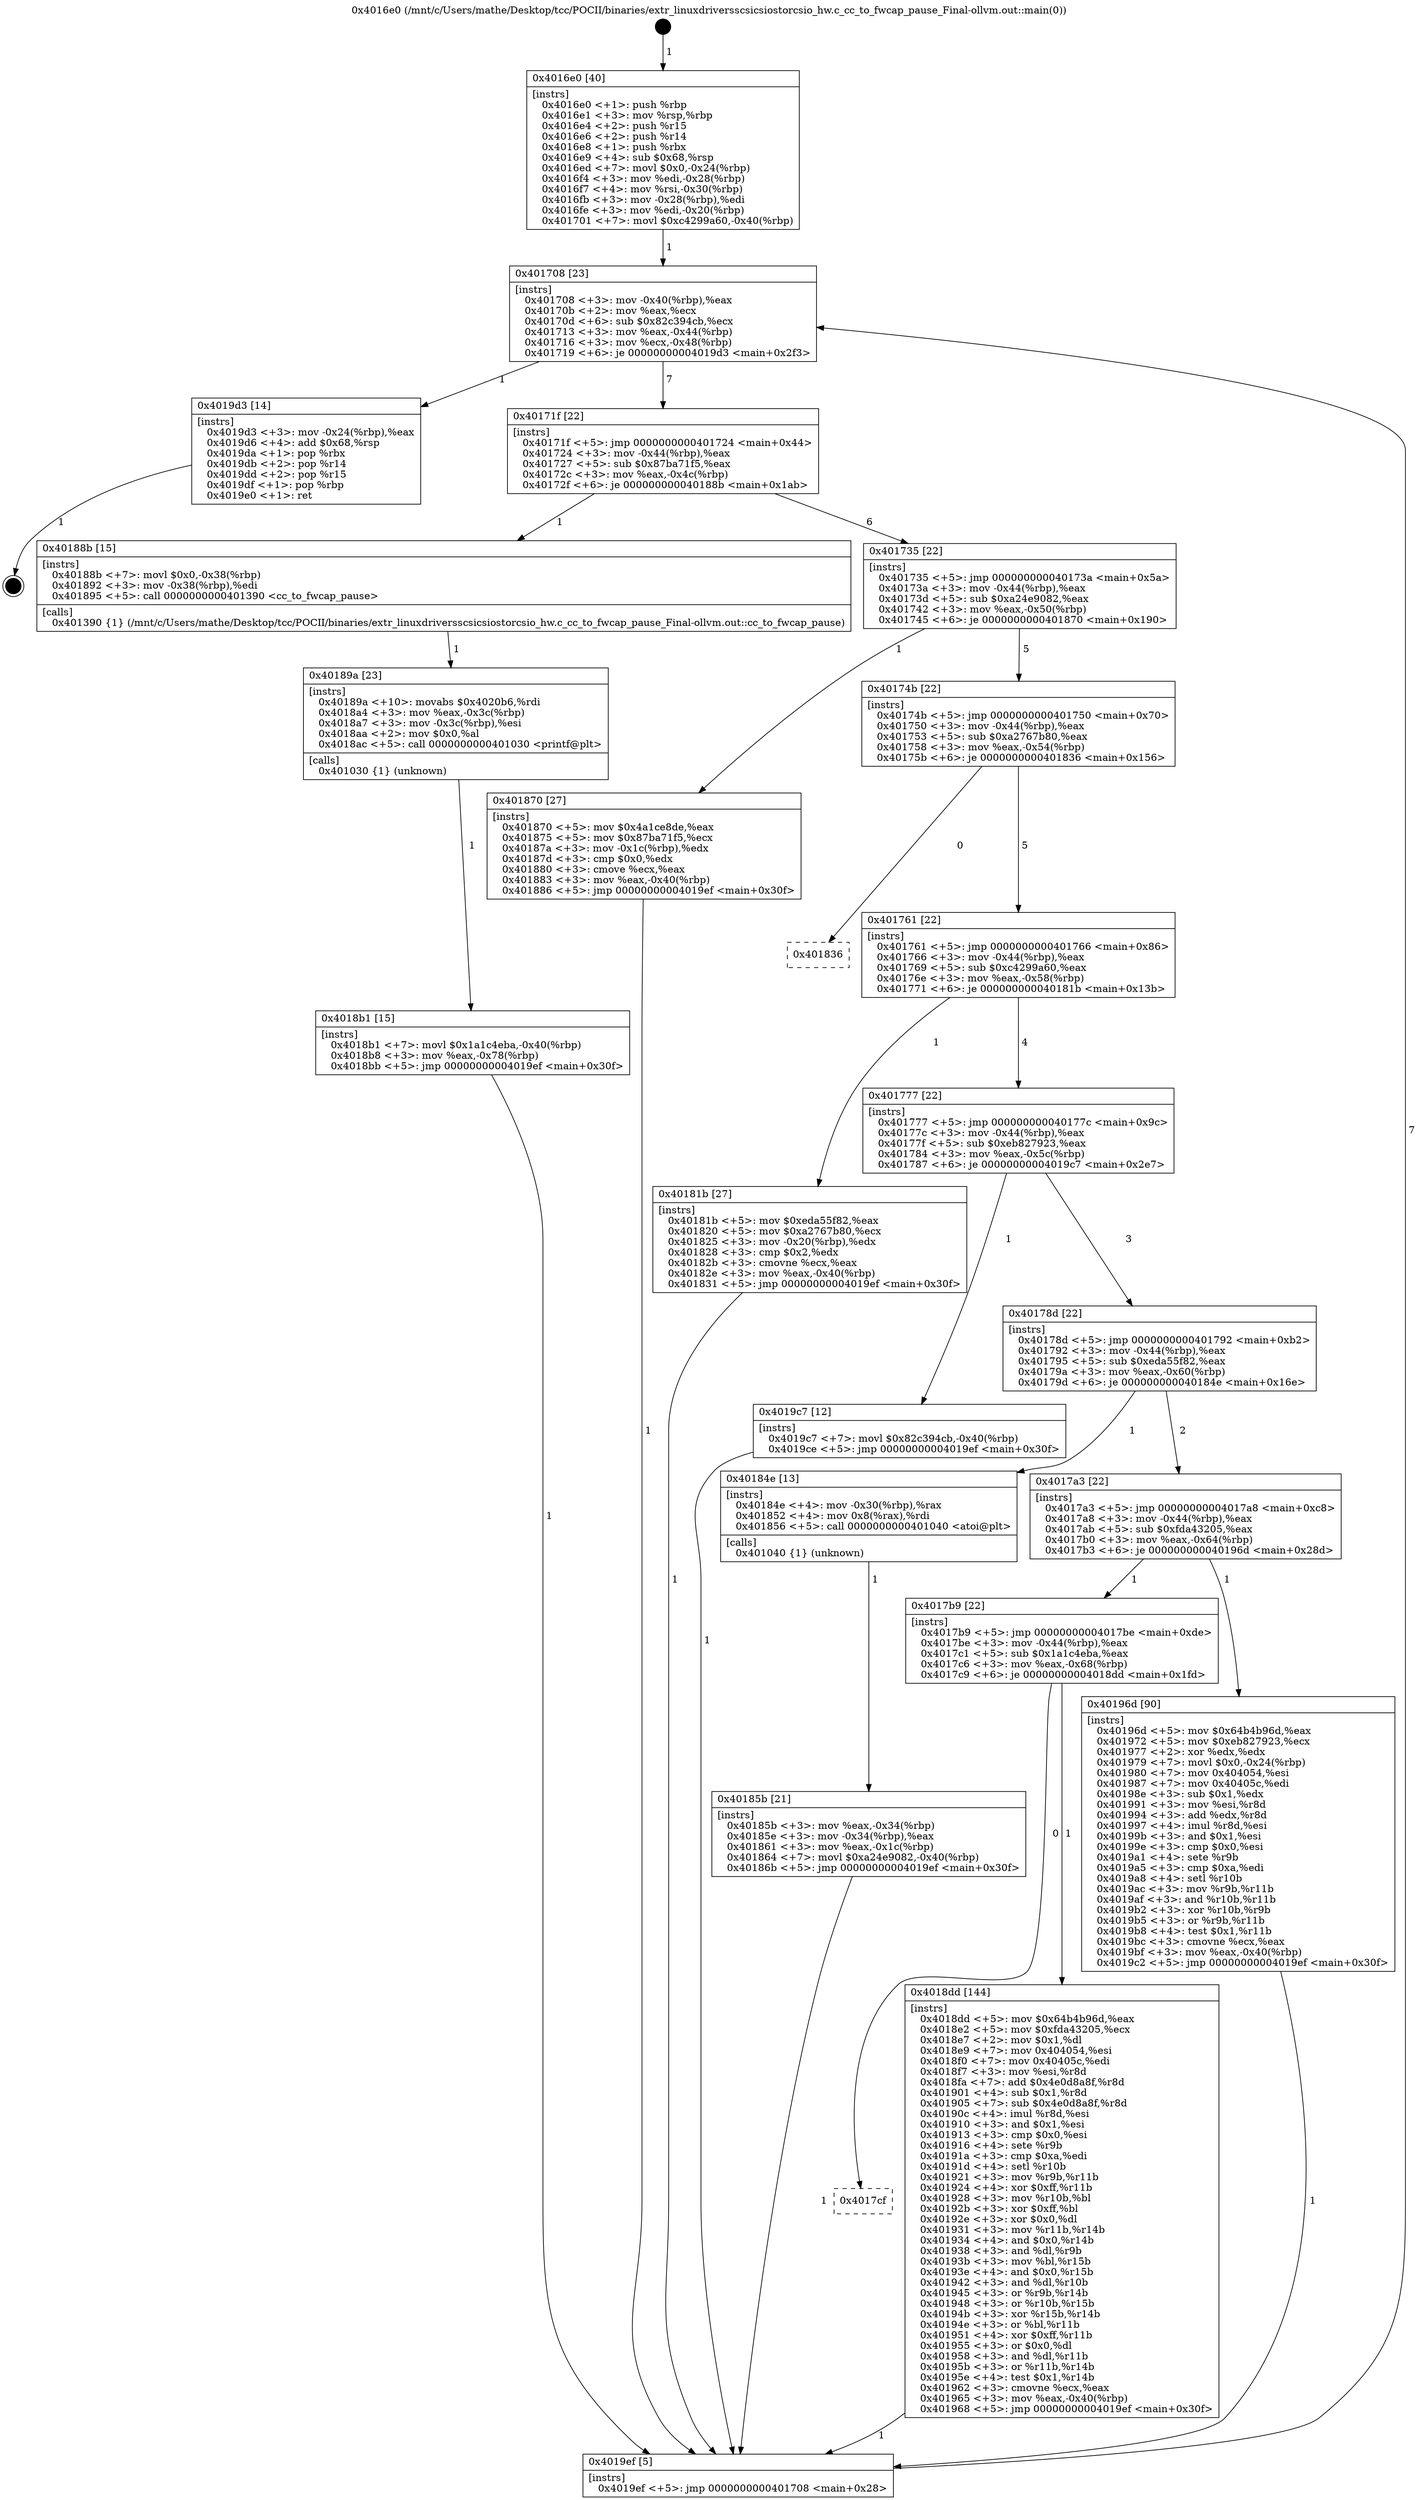 digraph "0x4016e0" {
  label = "0x4016e0 (/mnt/c/Users/mathe/Desktop/tcc/POCII/binaries/extr_linuxdriversscsicsiostorcsio_hw.c_cc_to_fwcap_pause_Final-ollvm.out::main(0))"
  labelloc = "t"
  node[shape=record]

  Entry [label="",width=0.3,height=0.3,shape=circle,fillcolor=black,style=filled]
  "0x401708" [label="{
     0x401708 [23]\l
     | [instrs]\l
     &nbsp;&nbsp;0x401708 \<+3\>: mov -0x40(%rbp),%eax\l
     &nbsp;&nbsp;0x40170b \<+2\>: mov %eax,%ecx\l
     &nbsp;&nbsp;0x40170d \<+6\>: sub $0x82c394cb,%ecx\l
     &nbsp;&nbsp;0x401713 \<+3\>: mov %eax,-0x44(%rbp)\l
     &nbsp;&nbsp;0x401716 \<+3\>: mov %ecx,-0x48(%rbp)\l
     &nbsp;&nbsp;0x401719 \<+6\>: je 00000000004019d3 \<main+0x2f3\>\l
  }"]
  "0x4019d3" [label="{
     0x4019d3 [14]\l
     | [instrs]\l
     &nbsp;&nbsp;0x4019d3 \<+3\>: mov -0x24(%rbp),%eax\l
     &nbsp;&nbsp;0x4019d6 \<+4\>: add $0x68,%rsp\l
     &nbsp;&nbsp;0x4019da \<+1\>: pop %rbx\l
     &nbsp;&nbsp;0x4019db \<+2\>: pop %r14\l
     &nbsp;&nbsp;0x4019dd \<+2\>: pop %r15\l
     &nbsp;&nbsp;0x4019df \<+1\>: pop %rbp\l
     &nbsp;&nbsp;0x4019e0 \<+1\>: ret\l
  }"]
  "0x40171f" [label="{
     0x40171f [22]\l
     | [instrs]\l
     &nbsp;&nbsp;0x40171f \<+5\>: jmp 0000000000401724 \<main+0x44\>\l
     &nbsp;&nbsp;0x401724 \<+3\>: mov -0x44(%rbp),%eax\l
     &nbsp;&nbsp;0x401727 \<+5\>: sub $0x87ba71f5,%eax\l
     &nbsp;&nbsp;0x40172c \<+3\>: mov %eax,-0x4c(%rbp)\l
     &nbsp;&nbsp;0x40172f \<+6\>: je 000000000040188b \<main+0x1ab\>\l
  }"]
  Exit [label="",width=0.3,height=0.3,shape=circle,fillcolor=black,style=filled,peripheries=2]
  "0x40188b" [label="{
     0x40188b [15]\l
     | [instrs]\l
     &nbsp;&nbsp;0x40188b \<+7\>: movl $0x0,-0x38(%rbp)\l
     &nbsp;&nbsp;0x401892 \<+3\>: mov -0x38(%rbp),%edi\l
     &nbsp;&nbsp;0x401895 \<+5\>: call 0000000000401390 \<cc_to_fwcap_pause\>\l
     | [calls]\l
     &nbsp;&nbsp;0x401390 \{1\} (/mnt/c/Users/mathe/Desktop/tcc/POCII/binaries/extr_linuxdriversscsicsiostorcsio_hw.c_cc_to_fwcap_pause_Final-ollvm.out::cc_to_fwcap_pause)\l
  }"]
  "0x401735" [label="{
     0x401735 [22]\l
     | [instrs]\l
     &nbsp;&nbsp;0x401735 \<+5\>: jmp 000000000040173a \<main+0x5a\>\l
     &nbsp;&nbsp;0x40173a \<+3\>: mov -0x44(%rbp),%eax\l
     &nbsp;&nbsp;0x40173d \<+5\>: sub $0xa24e9082,%eax\l
     &nbsp;&nbsp;0x401742 \<+3\>: mov %eax,-0x50(%rbp)\l
     &nbsp;&nbsp;0x401745 \<+6\>: je 0000000000401870 \<main+0x190\>\l
  }"]
  "0x4017cf" [label="{
     0x4017cf\l
  }", style=dashed]
  "0x401870" [label="{
     0x401870 [27]\l
     | [instrs]\l
     &nbsp;&nbsp;0x401870 \<+5\>: mov $0x4a1ce8de,%eax\l
     &nbsp;&nbsp;0x401875 \<+5\>: mov $0x87ba71f5,%ecx\l
     &nbsp;&nbsp;0x40187a \<+3\>: mov -0x1c(%rbp),%edx\l
     &nbsp;&nbsp;0x40187d \<+3\>: cmp $0x0,%edx\l
     &nbsp;&nbsp;0x401880 \<+3\>: cmove %ecx,%eax\l
     &nbsp;&nbsp;0x401883 \<+3\>: mov %eax,-0x40(%rbp)\l
     &nbsp;&nbsp;0x401886 \<+5\>: jmp 00000000004019ef \<main+0x30f\>\l
  }"]
  "0x40174b" [label="{
     0x40174b [22]\l
     | [instrs]\l
     &nbsp;&nbsp;0x40174b \<+5\>: jmp 0000000000401750 \<main+0x70\>\l
     &nbsp;&nbsp;0x401750 \<+3\>: mov -0x44(%rbp),%eax\l
     &nbsp;&nbsp;0x401753 \<+5\>: sub $0xa2767b80,%eax\l
     &nbsp;&nbsp;0x401758 \<+3\>: mov %eax,-0x54(%rbp)\l
     &nbsp;&nbsp;0x40175b \<+6\>: je 0000000000401836 \<main+0x156\>\l
  }"]
  "0x4018dd" [label="{
     0x4018dd [144]\l
     | [instrs]\l
     &nbsp;&nbsp;0x4018dd \<+5\>: mov $0x64b4b96d,%eax\l
     &nbsp;&nbsp;0x4018e2 \<+5\>: mov $0xfda43205,%ecx\l
     &nbsp;&nbsp;0x4018e7 \<+2\>: mov $0x1,%dl\l
     &nbsp;&nbsp;0x4018e9 \<+7\>: mov 0x404054,%esi\l
     &nbsp;&nbsp;0x4018f0 \<+7\>: mov 0x40405c,%edi\l
     &nbsp;&nbsp;0x4018f7 \<+3\>: mov %esi,%r8d\l
     &nbsp;&nbsp;0x4018fa \<+7\>: add $0x4e0d8a8f,%r8d\l
     &nbsp;&nbsp;0x401901 \<+4\>: sub $0x1,%r8d\l
     &nbsp;&nbsp;0x401905 \<+7\>: sub $0x4e0d8a8f,%r8d\l
     &nbsp;&nbsp;0x40190c \<+4\>: imul %r8d,%esi\l
     &nbsp;&nbsp;0x401910 \<+3\>: and $0x1,%esi\l
     &nbsp;&nbsp;0x401913 \<+3\>: cmp $0x0,%esi\l
     &nbsp;&nbsp;0x401916 \<+4\>: sete %r9b\l
     &nbsp;&nbsp;0x40191a \<+3\>: cmp $0xa,%edi\l
     &nbsp;&nbsp;0x40191d \<+4\>: setl %r10b\l
     &nbsp;&nbsp;0x401921 \<+3\>: mov %r9b,%r11b\l
     &nbsp;&nbsp;0x401924 \<+4\>: xor $0xff,%r11b\l
     &nbsp;&nbsp;0x401928 \<+3\>: mov %r10b,%bl\l
     &nbsp;&nbsp;0x40192b \<+3\>: xor $0xff,%bl\l
     &nbsp;&nbsp;0x40192e \<+3\>: xor $0x0,%dl\l
     &nbsp;&nbsp;0x401931 \<+3\>: mov %r11b,%r14b\l
     &nbsp;&nbsp;0x401934 \<+4\>: and $0x0,%r14b\l
     &nbsp;&nbsp;0x401938 \<+3\>: and %dl,%r9b\l
     &nbsp;&nbsp;0x40193b \<+3\>: mov %bl,%r15b\l
     &nbsp;&nbsp;0x40193e \<+4\>: and $0x0,%r15b\l
     &nbsp;&nbsp;0x401942 \<+3\>: and %dl,%r10b\l
     &nbsp;&nbsp;0x401945 \<+3\>: or %r9b,%r14b\l
     &nbsp;&nbsp;0x401948 \<+3\>: or %r10b,%r15b\l
     &nbsp;&nbsp;0x40194b \<+3\>: xor %r15b,%r14b\l
     &nbsp;&nbsp;0x40194e \<+3\>: or %bl,%r11b\l
     &nbsp;&nbsp;0x401951 \<+4\>: xor $0xff,%r11b\l
     &nbsp;&nbsp;0x401955 \<+3\>: or $0x0,%dl\l
     &nbsp;&nbsp;0x401958 \<+3\>: and %dl,%r11b\l
     &nbsp;&nbsp;0x40195b \<+3\>: or %r11b,%r14b\l
     &nbsp;&nbsp;0x40195e \<+4\>: test $0x1,%r14b\l
     &nbsp;&nbsp;0x401962 \<+3\>: cmovne %ecx,%eax\l
     &nbsp;&nbsp;0x401965 \<+3\>: mov %eax,-0x40(%rbp)\l
     &nbsp;&nbsp;0x401968 \<+5\>: jmp 00000000004019ef \<main+0x30f\>\l
  }"]
  "0x401836" [label="{
     0x401836\l
  }", style=dashed]
  "0x401761" [label="{
     0x401761 [22]\l
     | [instrs]\l
     &nbsp;&nbsp;0x401761 \<+5\>: jmp 0000000000401766 \<main+0x86\>\l
     &nbsp;&nbsp;0x401766 \<+3\>: mov -0x44(%rbp),%eax\l
     &nbsp;&nbsp;0x401769 \<+5\>: sub $0xc4299a60,%eax\l
     &nbsp;&nbsp;0x40176e \<+3\>: mov %eax,-0x58(%rbp)\l
     &nbsp;&nbsp;0x401771 \<+6\>: je 000000000040181b \<main+0x13b\>\l
  }"]
  "0x4017b9" [label="{
     0x4017b9 [22]\l
     | [instrs]\l
     &nbsp;&nbsp;0x4017b9 \<+5\>: jmp 00000000004017be \<main+0xde\>\l
     &nbsp;&nbsp;0x4017be \<+3\>: mov -0x44(%rbp),%eax\l
     &nbsp;&nbsp;0x4017c1 \<+5\>: sub $0x1a1c4eba,%eax\l
     &nbsp;&nbsp;0x4017c6 \<+3\>: mov %eax,-0x68(%rbp)\l
     &nbsp;&nbsp;0x4017c9 \<+6\>: je 00000000004018dd \<main+0x1fd\>\l
  }"]
  "0x40181b" [label="{
     0x40181b [27]\l
     | [instrs]\l
     &nbsp;&nbsp;0x40181b \<+5\>: mov $0xeda55f82,%eax\l
     &nbsp;&nbsp;0x401820 \<+5\>: mov $0xa2767b80,%ecx\l
     &nbsp;&nbsp;0x401825 \<+3\>: mov -0x20(%rbp),%edx\l
     &nbsp;&nbsp;0x401828 \<+3\>: cmp $0x2,%edx\l
     &nbsp;&nbsp;0x40182b \<+3\>: cmovne %ecx,%eax\l
     &nbsp;&nbsp;0x40182e \<+3\>: mov %eax,-0x40(%rbp)\l
     &nbsp;&nbsp;0x401831 \<+5\>: jmp 00000000004019ef \<main+0x30f\>\l
  }"]
  "0x401777" [label="{
     0x401777 [22]\l
     | [instrs]\l
     &nbsp;&nbsp;0x401777 \<+5\>: jmp 000000000040177c \<main+0x9c\>\l
     &nbsp;&nbsp;0x40177c \<+3\>: mov -0x44(%rbp),%eax\l
     &nbsp;&nbsp;0x40177f \<+5\>: sub $0xeb827923,%eax\l
     &nbsp;&nbsp;0x401784 \<+3\>: mov %eax,-0x5c(%rbp)\l
     &nbsp;&nbsp;0x401787 \<+6\>: je 00000000004019c7 \<main+0x2e7\>\l
  }"]
  "0x4019ef" [label="{
     0x4019ef [5]\l
     | [instrs]\l
     &nbsp;&nbsp;0x4019ef \<+5\>: jmp 0000000000401708 \<main+0x28\>\l
  }"]
  "0x4016e0" [label="{
     0x4016e0 [40]\l
     | [instrs]\l
     &nbsp;&nbsp;0x4016e0 \<+1\>: push %rbp\l
     &nbsp;&nbsp;0x4016e1 \<+3\>: mov %rsp,%rbp\l
     &nbsp;&nbsp;0x4016e4 \<+2\>: push %r15\l
     &nbsp;&nbsp;0x4016e6 \<+2\>: push %r14\l
     &nbsp;&nbsp;0x4016e8 \<+1\>: push %rbx\l
     &nbsp;&nbsp;0x4016e9 \<+4\>: sub $0x68,%rsp\l
     &nbsp;&nbsp;0x4016ed \<+7\>: movl $0x0,-0x24(%rbp)\l
     &nbsp;&nbsp;0x4016f4 \<+3\>: mov %edi,-0x28(%rbp)\l
     &nbsp;&nbsp;0x4016f7 \<+4\>: mov %rsi,-0x30(%rbp)\l
     &nbsp;&nbsp;0x4016fb \<+3\>: mov -0x28(%rbp),%edi\l
     &nbsp;&nbsp;0x4016fe \<+3\>: mov %edi,-0x20(%rbp)\l
     &nbsp;&nbsp;0x401701 \<+7\>: movl $0xc4299a60,-0x40(%rbp)\l
  }"]
  "0x40196d" [label="{
     0x40196d [90]\l
     | [instrs]\l
     &nbsp;&nbsp;0x40196d \<+5\>: mov $0x64b4b96d,%eax\l
     &nbsp;&nbsp;0x401972 \<+5\>: mov $0xeb827923,%ecx\l
     &nbsp;&nbsp;0x401977 \<+2\>: xor %edx,%edx\l
     &nbsp;&nbsp;0x401979 \<+7\>: movl $0x0,-0x24(%rbp)\l
     &nbsp;&nbsp;0x401980 \<+7\>: mov 0x404054,%esi\l
     &nbsp;&nbsp;0x401987 \<+7\>: mov 0x40405c,%edi\l
     &nbsp;&nbsp;0x40198e \<+3\>: sub $0x1,%edx\l
     &nbsp;&nbsp;0x401991 \<+3\>: mov %esi,%r8d\l
     &nbsp;&nbsp;0x401994 \<+3\>: add %edx,%r8d\l
     &nbsp;&nbsp;0x401997 \<+4\>: imul %r8d,%esi\l
     &nbsp;&nbsp;0x40199b \<+3\>: and $0x1,%esi\l
     &nbsp;&nbsp;0x40199e \<+3\>: cmp $0x0,%esi\l
     &nbsp;&nbsp;0x4019a1 \<+4\>: sete %r9b\l
     &nbsp;&nbsp;0x4019a5 \<+3\>: cmp $0xa,%edi\l
     &nbsp;&nbsp;0x4019a8 \<+4\>: setl %r10b\l
     &nbsp;&nbsp;0x4019ac \<+3\>: mov %r9b,%r11b\l
     &nbsp;&nbsp;0x4019af \<+3\>: and %r10b,%r11b\l
     &nbsp;&nbsp;0x4019b2 \<+3\>: xor %r10b,%r9b\l
     &nbsp;&nbsp;0x4019b5 \<+3\>: or %r9b,%r11b\l
     &nbsp;&nbsp;0x4019b8 \<+4\>: test $0x1,%r11b\l
     &nbsp;&nbsp;0x4019bc \<+3\>: cmovne %ecx,%eax\l
     &nbsp;&nbsp;0x4019bf \<+3\>: mov %eax,-0x40(%rbp)\l
     &nbsp;&nbsp;0x4019c2 \<+5\>: jmp 00000000004019ef \<main+0x30f\>\l
  }"]
  "0x4019c7" [label="{
     0x4019c7 [12]\l
     | [instrs]\l
     &nbsp;&nbsp;0x4019c7 \<+7\>: movl $0x82c394cb,-0x40(%rbp)\l
     &nbsp;&nbsp;0x4019ce \<+5\>: jmp 00000000004019ef \<main+0x30f\>\l
  }"]
  "0x40178d" [label="{
     0x40178d [22]\l
     | [instrs]\l
     &nbsp;&nbsp;0x40178d \<+5\>: jmp 0000000000401792 \<main+0xb2\>\l
     &nbsp;&nbsp;0x401792 \<+3\>: mov -0x44(%rbp),%eax\l
     &nbsp;&nbsp;0x401795 \<+5\>: sub $0xeda55f82,%eax\l
     &nbsp;&nbsp;0x40179a \<+3\>: mov %eax,-0x60(%rbp)\l
     &nbsp;&nbsp;0x40179d \<+6\>: je 000000000040184e \<main+0x16e\>\l
  }"]
  "0x4018b1" [label="{
     0x4018b1 [15]\l
     | [instrs]\l
     &nbsp;&nbsp;0x4018b1 \<+7\>: movl $0x1a1c4eba,-0x40(%rbp)\l
     &nbsp;&nbsp;0x4018b8 \<+3\>: mov %eax,-0x78(%rbp)\l
     &nbsp;&nbsp;0x4018bb \<+5\>: jmp 00000000004019ef \<main+0x30f\>\l
  }"]
  "0x40184e" [label="{
     0x40184e [13]\l
     | [instrs]\l
     &nbsp;&nbsp;0x40184e \<+4\>: mov -0x30(%rbp),%rax\l
     &nbsp;&nbsp;0x401852 \<+4\>: mov 0x8(%rax),%rdi\l
     &nbsp;&nbsp;0x401856 \<+5\>: call 0000000000401040 \<atoi@plt\>\l
     | [calls]\l
     &nbsp;&nbsp;0x401040 \{1\} (unknown)\l
  }"]
  "0x4017a3" [label="{
     0x4017a3 [22]\l
     | [instrs]\l
     &nbsp;&nbsp;0x4017a3 \<+5\>: jmp 00000000004017a8 \<main+0xc8\>\l
     &nbsp;&nbsp;0x4017a8 \<+3\>: mov -0x44(%rbp),%eax\l
     &nbsp;&nbsp;0x4017ab \<+5\>: sub $0xfda43205,%eax\l
     &nbsp;&nbsp;0x4017b0 \<+3\>: mov %eax,-0x64(%rbp)\l
     &nbsp;&nbsp;0x4017b3 \<+6\>: je 000000000040196d \<main+0x28d\>\l
  }"]
  "0x40185b" [label="{
     0x40185b [21]\l
     | [instrs]\l
     &nbsp;&nbsp;0x40185b \<+3\>: mov %eax,-0x34(%rbp)\l
     &nbsp;&nbsp;0x40185e \<+3\>: mov -0x34(%rbp),%eax\l
     &nbsp;&nbsp;0x401861 \<+3\>: mov %eax,-0x1c(%rbp)\l
     &nbsp;&nbsp;0x401864 \<+7\>: movl $0xa24e9082,-0x40(%rbp)\l
     &nbsp;&nbsp;0x40186b \<+5\>: jmp 00000000004019ef \<main+0x30f\>\l
  }"]
  "0x40189a" [label="{
     0x40189a [23]\l
     | [instrs]\l
     &nbsp;&nbsp;0x40189a \<+10\>: movabs $0x4020b6,%rdi\l
     &nbsp;&nbsp;0x4018a4 \<+3\>: mov %eax,-0x3c(%rbp)\l
     &nbsp;&nbsp;0x4018a7 \<+3\>: mov -0x3c(%rbp),%esi\l
     &nbsp;&nbsp;0x4018aa \<+2\>: mov $0x0,%al\l
     &nbsp;&nbsp;0x4018ac \<+5\>: call 0000000000401030 \<printf@plt\>\l
     | [calls]\l
     &nbsp;&nbsp;0x401030 \{1\} (unknown)\l
  }"]
  Entry -> "0x4016e0" [label=" 1"]
  "0x401708" -> "0x4019d3" [label=" 1"]
  "0x401708" -> "0x40171f" [label=" 7"]
  "0x4019d3" -> Exit [label=" 1"]
  "0x40171f" -> "0x40188b" [label=" 1"]
  "0x40171f" -> "0x401735" [label=" 6"]
  "0x4019c7" -> "0x4019ef" [label=" 1"]
  "0x401735" -> "0x401870" [label=" 1"]
  "0x401735" -> "0x40174b" [label=" 5"]
  "0x40196d" -> "0x4019ef" [label=" 1"]
  "0x40174b" -> "0x401836" [label=" 0"]
  "0x40174b" -> "0x401761" [label=" 5"]
  "0x4018dd" -> "0x4019ef" [label=" 1"]
  "0x401761" -> "0x40181b" [label=" 1"]
  "0x401761" -> "0x401777" [label=" 4"]
  "0x40181b" -> "0x4019ef" [label=" 1"]
  "0x4016e0" -> "0x401708" [label=" 1"]
  "0x4019ef" -> "0x401708" [label=" 7"]
  "0x4017b9" -> "0x4018dd" [label=" 1"]
  "0x401777" -> "0x4019c7" [label=" 1"]
  "0x401777" -> "0x40178d" [label=" 3"]
  "0x4017b9" -> "0x4017cf" [label=" 0"]
  "0x40178d" -> "0x40184e" [label=" 1"]
  "0x40178d" -> "0x4017a3" [label=" 2"]
  "0x40184e" -> "0x40185b" [label=" 1"]
  "0x40185b" -> "0x4019ef" [label=" 1"]
  "0x401870" -> "0x4019ef" [label=" 1"]
  "0x40188b" -> "0x40189a" [label=" 1"]
  "0x40189a" -> "0x4018b1" [label=" 1"]
  "0x4018b1" -> "0x4019ef" [label=" 1"]
  "0x4017a3" -> "0x4017b9" [label=" 1"]
  "0x4017a3" -> "0x40196d" [label=" 1"]
}

